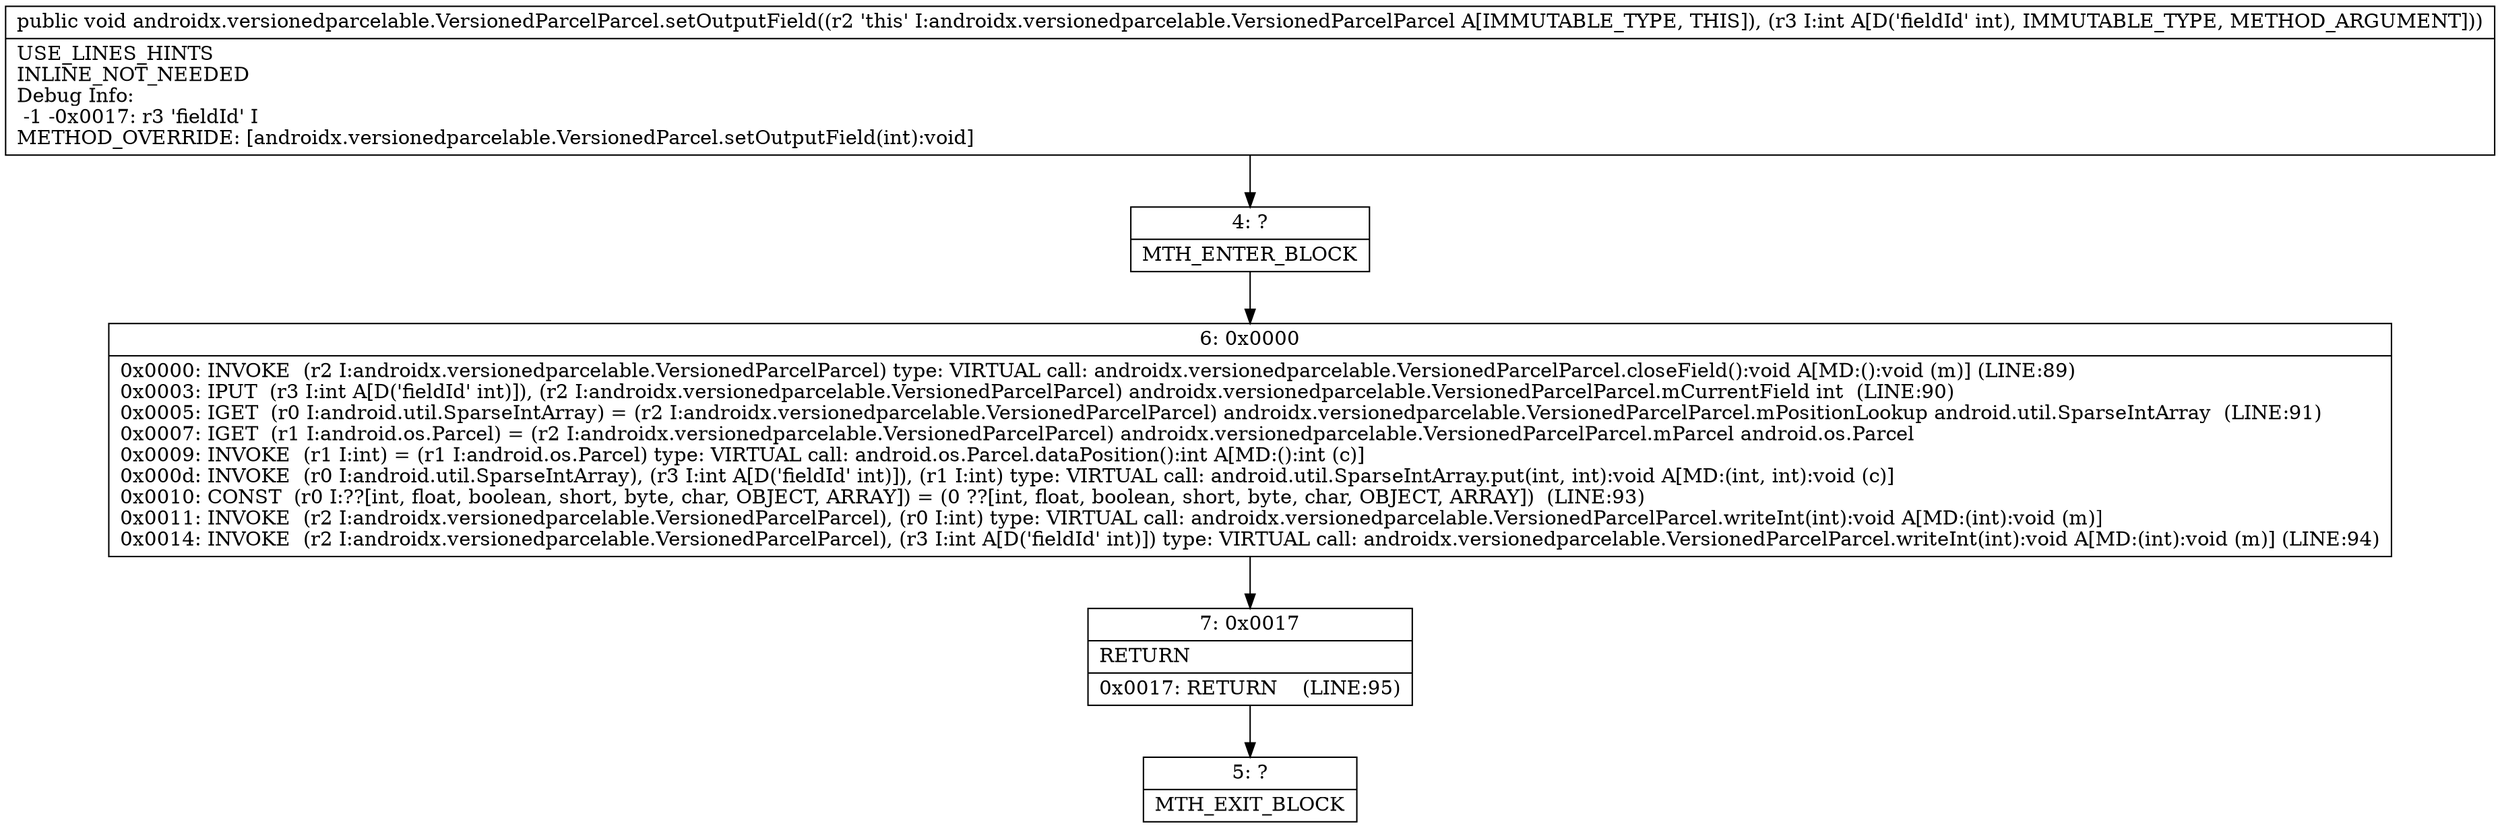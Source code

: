 digraph "CFG forandroidx.versionedparcelable.VersionedParcelParcel.setOutputField(I)V" {
Node_4 [shape=record,label="{4\:\ ?|MTH_ENTER_BLOCK\l}"];
Node_6 [shape=record,label="{6\:\ 0x0000|0x0000: INVOKE  (r2 I:androidx.versionedparcelable.VersionedParcelParcel) type: VIRTUAL call: androidx.versionedparcelable.VersionedParcelParcel.closeField():void A[MD:():void (m)] (LINE:89)\l0x0003: IPUT  (r3 I:int A[D('fieldId' int)]), (r2 I:androidx.versionedparcelable.VersionedParcelParcel) androidx.versionedparcelable.VersionedParcelParcel.mCurrentField int  (LINE:90)\l0x0005: IGET  (r0 I:android.util.SparseIntArray) = (r2 I:androidx.versionedparcelable.VersionedParcelParcel) androidx.versionedparcelable.VersionedParcelParcel.mPositionLookup android.util.SparseIntArray  (LINE:91)\l0x0007: IGET  (r1 I:android.os.Parcel) = (r2 I:androidx.versionedparcelable.VersionedParcelParcel) androidx.versionedparcelable.VersionedParcelParcel.mParcel android.os.Parcel \l0x0009: INVOKE  (r1 I:int) = (r1 I:android.os.Parcel) type: VIRTUAL call: android.os.Parcel.dataPosition():int A[MD:():int (c)]\l0x000d: INVOKE  (r0 I:android.util.SparseIntArray), (r3 I:int A[D('fieldId' int)]), (r1 I:int) type: VIRTUAL call: android.util.SparseIntArray.put(int, int):void A[MD:(int, int):void (c)]\l0x0010: CONST  (r0 I:??[int, float, boolean, short, byte, char, OBJECT, ARRAY]) = (0 ??[int, float, boolean, short, byte, char, OBJECT, ARRAY])  (LINE:93)\l0x0011: INVOKE  (r2 I:androidx.versionedparcelable.VersionedParcelParcel), (r0 I:int) type: VIRTUAL call: androidx.versionedparcelable.VersionedParcelParcel.writeInt(int):void A[MD:(int):void (m)]\l0x0014: INVOKE  (r2 I:androidx.versionedparcelable.VersionedParcelParcel), (r3 I:int A[D('fieldId' int)]) type: VIRTUAL call: androidx.versionedparcelable.VersionedParcelParcel.writeInt(int):void A[MD:(int):void (m)] (LINE:94)\l}"];
Node_7 [shape=record,label="{7\:\ 0x0017|RETURN\l|0x0017: RETURN    (LINE:95)\l}"];
Node_5 [shape=record,label="{5\:\ ?|MTH_EXIT_BLOCK\l}"];
MethodNode[shape=record,label="{public void androidx.versionedparcelable.VersionedParcelParcel.setOutputField((r2 'this' I:androidx.versionedparcelable.VersionedParcelParcel A[IMMUTABLE_TYPE, THIS]), (r3 I:int A[D('fieldId' int), IMMUTABLE_TYPE, METHOD_ARGUMENT]))  | USE_LINES_HINTS\lINLINE_NOT_NEEDED\lDebug Info:\l  \-1 \-0x0017: r3 'fieldId' I\lMETHOD_OVERRIDE: [androidx.versionedparcelable.VersionedParcel.setOutputField(int):void]\l}"];
MethodNode -> Node_4;Node_4 -> Node_6;
Node_6 -> Node_7;
Node_7 -> Node_5;
}

